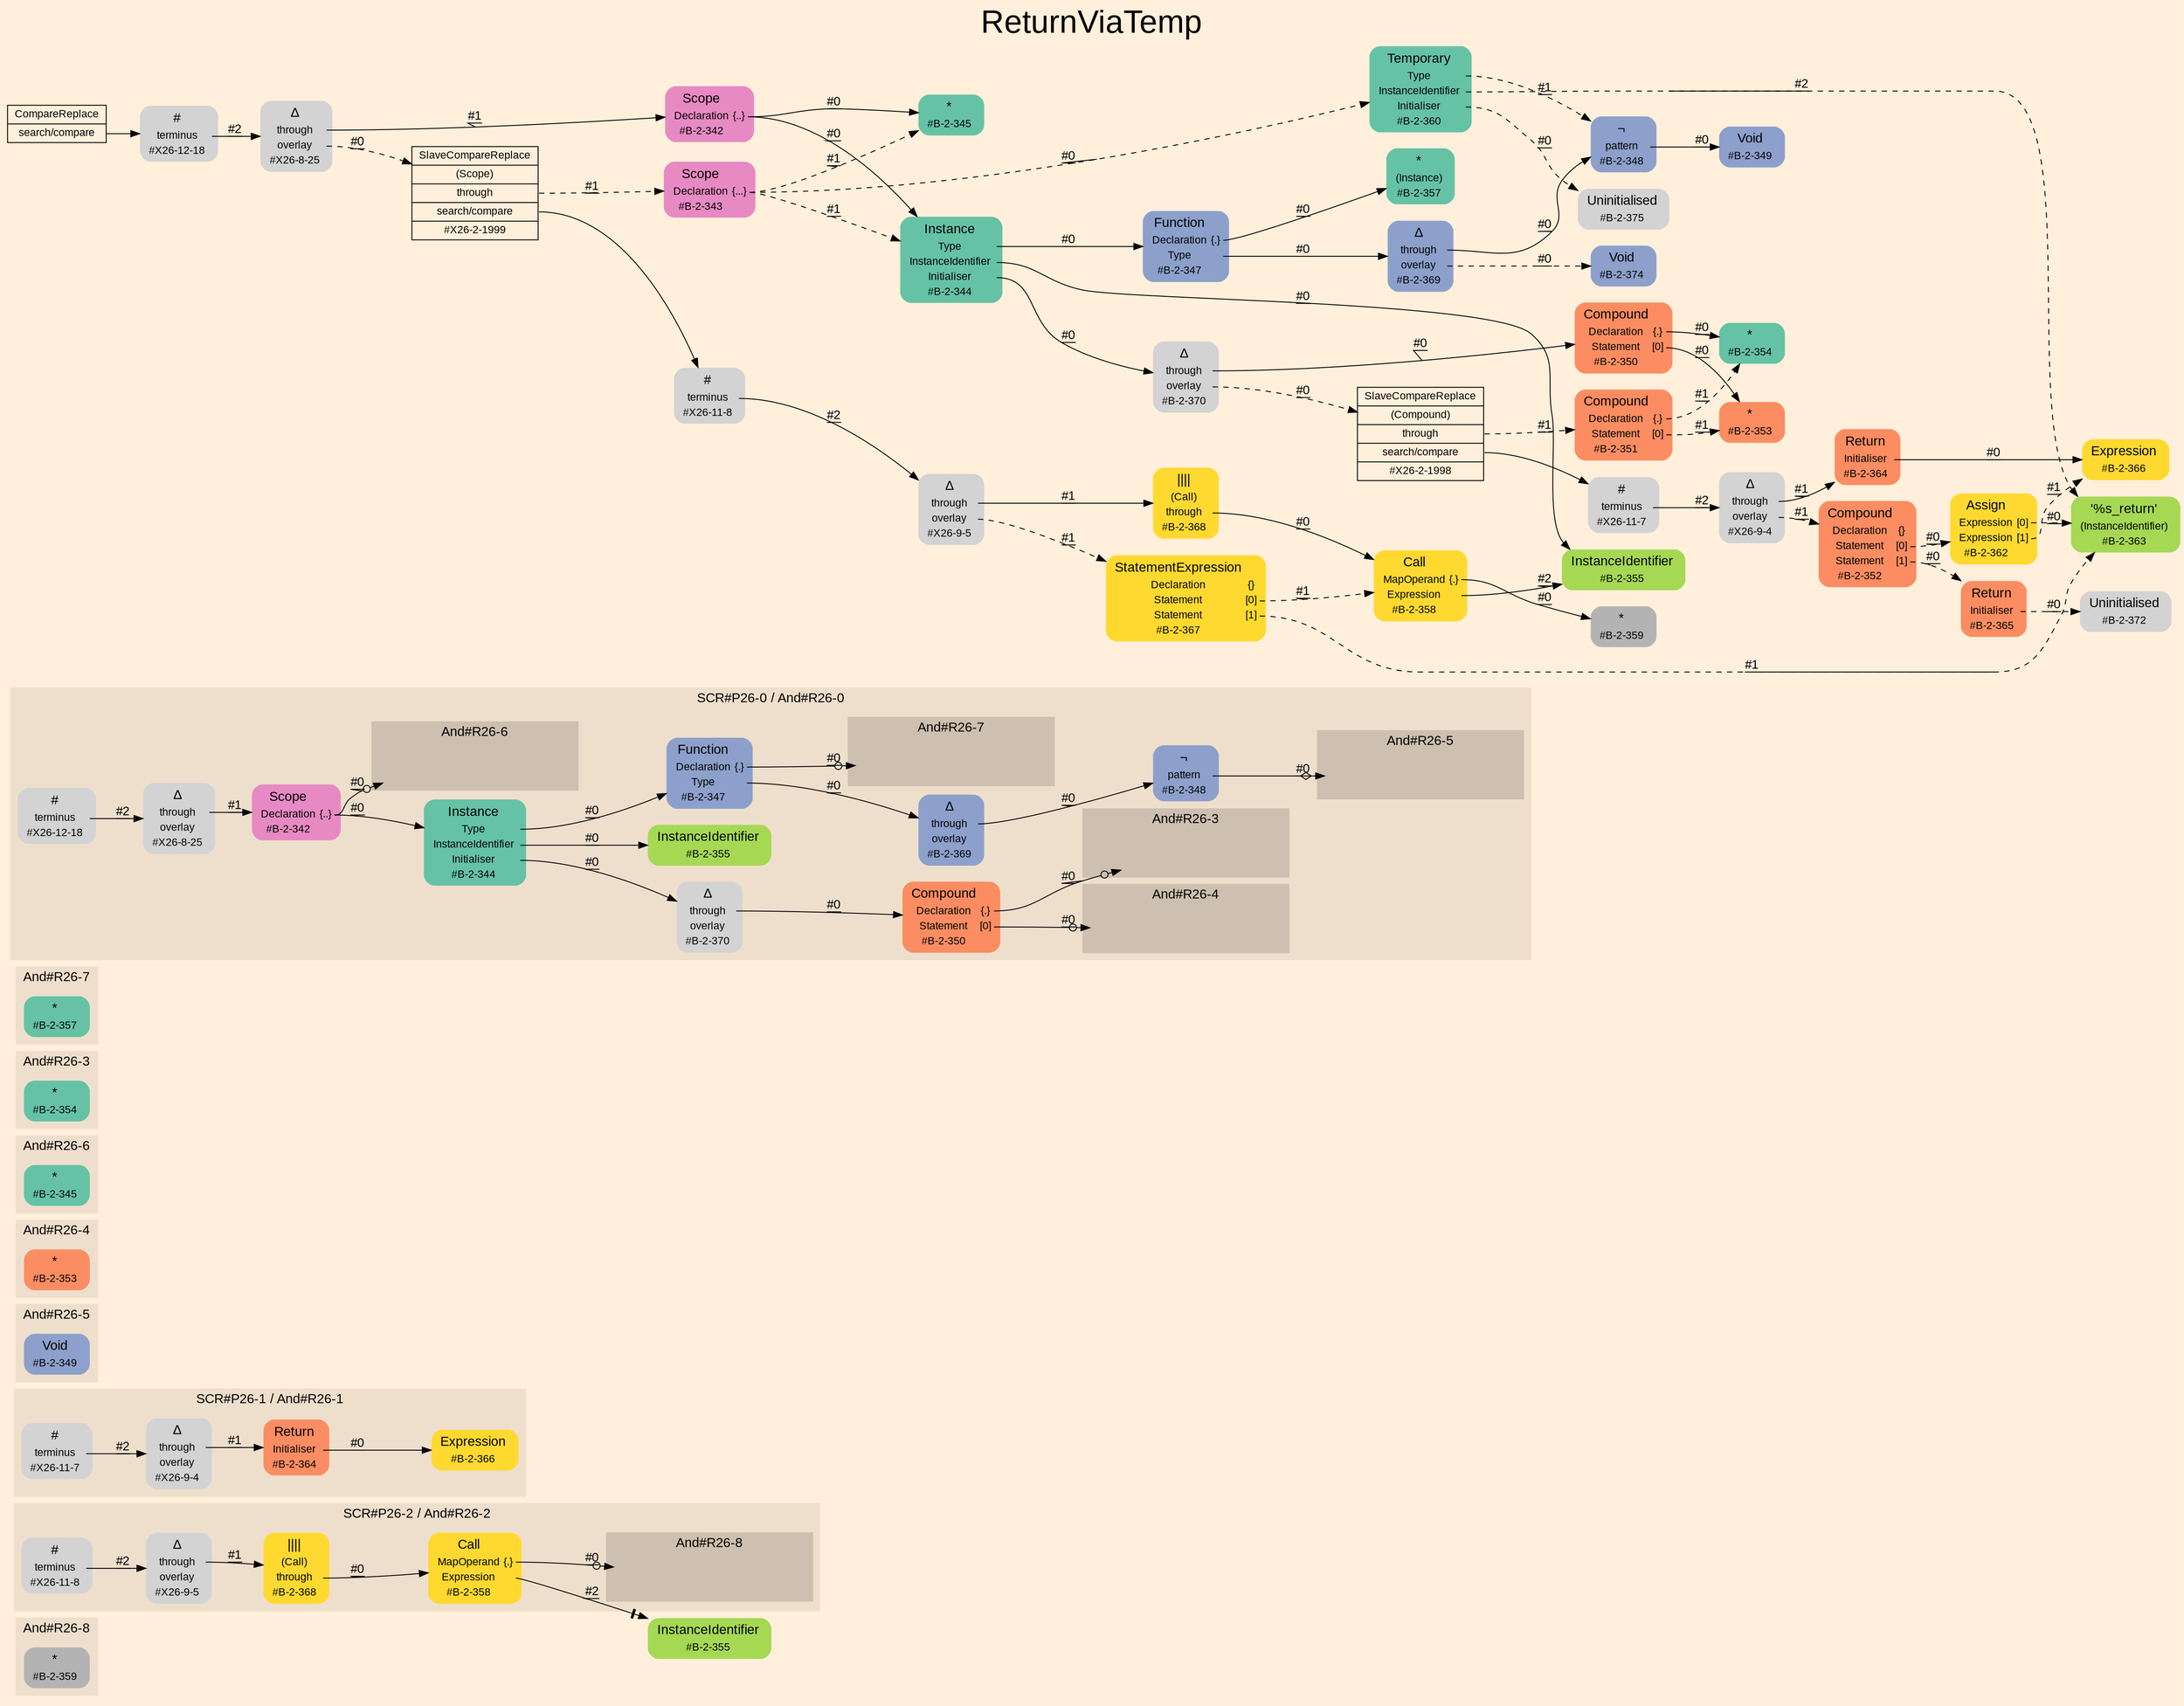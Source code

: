 digraph "ReturnViaTemp" {
label = "ReturnViaTemp"
labelloc = t
fontsize = "36"
graph [
    rankdir = "LR"
    ranksep = 0.3
    bgcolor = antiquewhite1
    color = black
    fontcolor = black
    fontname = "Arial"
];
node [
    fontname = "Arial"
];
edge [
    fontname = "Arial"
];

// -------------------- figure And#R26-8 --------------------
// -------- region And#R26-8 ----------
subgraph "clusterAnd#R26-8" {
    label = "And#R26-8"
    style = "filled"
    color = antiquewhite2
    fontsize = "15"
    "And#R26-8/#B-2-359" [
        // -------- block And#R26-8/#B-2-359 ----------
        shape = "plaintext"
        fillcolor = "/set28/8"
        label = <<TABLE BORDER="0" CELLBORDER="0" CELLSPACING="0">
         <TR><TD><FONT POINT-SIZE="15.0">*</FONT></TD><TD></TD></TR>
         <TR><TD>#B-2-359</TD><TD PORT="port0"></TD></TR>
        </TABLE>>
        style = "rounded,filled"
        fontsize = "12"
    ];
    
}


// -------------------- figure And#R26-2 --------------------
// -------- region And#R26-2 ----------
subgraph "clusterAnd#R26-2" {
    label = "SCR#P26-2 / And#R26-2"
    style = "filled"
    color = antiquewhite2
    fontsize = "15"
    "And#R26-2/#X26-11-8" [
        // -------- block And#R26-2/#X26-11-8 ----------
        shape = "plaintext"
        label = <<TABLE BORDER="0" CELLBORDER="0" CELLSPACING="0">
         <TR><TD><FONT POINT-SIZE="15.0">#</FONT></TD><TD></TD></TR>
         <TR><TD>terminus</TD><TD PORT="port0"></TD></TR>
         <TR><TD>#X26-11-8</TD><TD PORT="port1"></TD></TR>
        </TABLE>>
        style = "rounded,filled"
        fontsize = "12"
    ];
    
    "And#R26-2/#B-2-368" [
        // -------- block And#R26-2/#B-2-368 ----------
        shape = "plaintext"
        fillcolor = "/set28/6"
        label = <<TABLE BORDER="0" CELLBORDER="0" CELLSPACING="0">
         <TR><TD><FONT POINT-SIZE="15.0">||||</FONT></TD><TD></TD></TR>
         <TR><TD>(Call)</TD><TD PORT="port0"></TD></TR>
         <TR><TD>through</TD><TD PORT="port1"></TD></TR>
         <TR><TD>#B-2-368</TD><TD PORT="port2"></TD></TR>
        </TABLE>>
        style = "rounded,filled"
        fontsize = "12"
    ];
    
    "And#R26-2/#X26-9-5" [
        // -------- block And#R26-2/#X26-9-5 ----------
        shape = "plaintext"
        label = <<TABLE BORDER="0" CELLBORDER="0" CELLSPACING="0">
         <TR><TD><FONT POINT-SIZE="15.0">Δ</FONT></TD><TD></TD></TR>
         <TR><TD>through</TD><TD PORT="port0"></TD></TR>
         <TR><TD>overlay</TD><TD PORT="port1"></TD></TR>
         <TR><TD>#X26-9-5</TD><TD PORT="port2"></TD></TR>
        </TABLE>>
        style = "rounded,filled"
        fontsize = "12"
    ];
    
    "And#R26-2/#B-2-358" [
        // -------- block And#R26-2/#B-2-358 ----------
        shape = "plaintext"
        fillcolor = "/set28/6"
        label = <<TABLE BORDER="0" CELLBORDER="0" CELLSPACING="0">
         <TR><TD><FONT POINT-SIZE="15.0">Call</FONT></TD><TD></TD></TR>
         <TR><TD>MapOperand</TD><TD PORT="port0">{.}</TD></TR>
         <TR><TD>Expression</TD><TD PORT="port1"></TD></TR>
         <TR><TD>#B-2-358</TD><TD PORT="port2"></TD></TR>
        </TABLE>>
        style = "rounded,filled"
        fontsize = "12"
    ];
    
    // -------- region And#R26-2/And#R26-8 ----------
    subgraph "clusterAnd#R26-2/And#R26-8" {
        label = "And#R26-8"
        style = "filled"
        color = antiquewhite3
        fontsize = "15"
        "And#R26-2/And#R26-8/#B-2-359" [
            // -------- block And#R26-2/And#R26-8/#B-2-359 ----------
            shape = none
            fillcolor = "/set28/8"
            style = "invisible"
        ];
        
    }
    
}

"And#R26-2/#B-2-355" [
    // -------- block And#R26-2/#B-2-355 ----------
    shape = "plaintext"
    fillcolor = "/set28/5"
    label = <<TABLE BORDER="0" CELLBORDER="0" CELLSPACING="0">
     <TR><TD><FONT POINT-SIZE="15.0">InstanceIdentifier</FONT></TD><TD></TD></TR>
     <TR><TD>#B-2-355</TD><TD PORT="port0"></TD></TR>
    </TABLE>>
    style = "rounded,filled"
    fontsize = "12"
];

"And#R26-2/#X26-11-8":port0 -> "And#R26-2/#X26-9-5" [
    label = "#2"
    decorate = true
    color = black
    fontcolor = black
];

"And#R26-2/#B-2-368":port1 -> "And#R26-2/#B-2-358" [
    label = "#0"
    decorate = true
    color = black
    fontcolor = black
];

"And#R26-2/#X26-9-5":port0 -> "And#R26-2/#B-2-368" [
    label = "#1"
    decorate = true
    color = black
    fontcolor = black
];

"And#R26-2/#B-2-358":port0 -> "And#R26-2/And#R26-8/#B-2-359" [
    arrowhead="normalnoneodot"
    label = "#0"
    decorate = true
    color = black
    fontcolor = black
];

"And#R26-2/#B-2-358":port1 -> "And#R26-2/#B-2-355" [
    arrowhead="normalnonetee"
    label = "#2"
    decorate = true
    color = black
    fontcolor = black
];


// -------------------- figure And#R26-1 --------------------
// -------- region And#R26-1 ----------
subgraph "clusterAnd#R26-1" {
    label = "SCR#P26-1 / And#R26-1"
    style = "filled"
    color = antiquewhite2
    fontsize = "15"
    "And#R26-1/#B-2-366" [
        // -------- block And#R26-1/#B-2-366 ----------
        shape = "plaintext"
        fillcolor = "/set28/6"
        label = <<TABLE BORDER="0" CELLBORDER="0" CELLSPACING="0">
         <TR><TD><FONT POINT-SIZE="15.0">Expression</FONT></TD><TD></TD></TR>
         <TR><TD>#B-2-366</TD><TD PORT="port0"></TD></TR>
        </TABLE>>
        style = "rounded,filled"
        fontsize = "12"
    ];
    
    "And#R26-1/#X26-9-4" [
        // -------- block And#R26-1/#X26-9-4 ----------
        shape = "plaintext"
        label = <<TABLE BORDER="0" CELLBORDER="0" CELLSPACING="0">
         <TR><TD><FONT POINT-SIZE="15.0">Δ</FONT></TD><TD></TD></TR>
         <TR><TD>through</TD><TD PORT="port0"></TD></TR>
         <TR><TD>overlay</TD><TD PORT="port1"></TD></TR>
         <TR><TD>#X26-9-4</TD><TD PORT="port2"></TD></TR>
        </TABLE>>
        style = "rounded,filled"
        fontsize = "12"
    ];
    
    "And#R26-1/#B-2-364" [
        // -------- block And#R26-1/#B-2-364 ----------
        shape = "plaintext"
        fillcolor = "/set28/2"
        label = <<TABLE BORDER="0" CELLBORDER="0" CELLSPACING="0">
         <TR><TD><FONT POINT-SIZE="15.0">Return</FONT></TD><TD></TD></TR>
         <TR><TD>Initialiser</TD><TD PORT="port0"></TD></TR>
         <TR><TD>#B-2-364</TD><TD PORT="port1"></TD></TR>
        </TABLE>>
        style = "rounded,filled"
        fontsize = "12"
    ];
    
    "And#R26-1/#X26-11-7" [
        // -------- block And#R26-1/#X26-11-7 ----------
        shape = "plaintext"
        label = <<TABLE BORDER="0" CELLBORDER="0" CELLSPACING="0">
         <TR><TD><FONT POINT-SIZE="15.0">#</FONT></TD><TD></TD></TR>
         <TR><TD>terminus</TD><TD PORT="port0"></TD></TR>
         <TR><TD>#X26-11-7</TD><TD PORT="port1"></TD></TR>
        </TABLE>>
        style = "rounded,filled"
        fontsize = "12"
    ];
    
}

"And#R26-1/#X26-9-4":port0 -> "And#R26-1/#B-2-364" [
    label = "#1"
    decorate = true
    color = black
    fontcolor = black
];

"And#R26-1/#B-2-364":port0 -> "And#R26-1/#B-2-366" [
    label = "#0"
    decorate = true
    color = black
    fontcolor = black
];

"And#R26-1/#X26-11-7":port0 -> "And#R26-1/#X26-9-4" [
    label = "#2"
    decorate = true
    color = black
    fontcolor = black
];


// -------------------- figure And#R26-5 --------------------
// -------- region And#R26-5 ----------
subgraph "clusterAnd#R26-5" {
    label = "And#R26-5"
    style = "filled"
    color = antiquewhite2
    fontsize = "15"
    "And#R26-5/#B-2-349" [
        // -------- block And#R26-5/#B-2-349 ----------
        shape = "plaintext"
        fillcolor = "/set28/3"
        label = <<TABLE BORDER="0" CELLBORDER="0" CELLSPACING="0">
         <TR><TD><FONT POINT-SIZE="15.0">Void</FONT></TD><TD></TD></TR>
         <TR><TD>#B-2-349</TD><TD PORT="port0"></TD></TR>
        </TABLE>>
        style = "rounded,filled"
        fontsize = "12"
    ];
    
}


// -------------------- figure And#R26-4 --------------------
// -------- region And#R26-4 ----------
subgraph "clusterAnd#R26-4" {
    label = "And#R26-4"
    style = "filled"
    color = antiquewhite2
    fontsize = "15"
    "And#R26-4/#B-2-353" [
        // -------- block And#R26-4/#B-2-353 ----------
        shape = "plaintext"
        fillcolor = "/set28/2"
        label = <<TABLE BORDER="0" CELLBORDER="0" CELLSPACING="0">
         <TR><TD><FONT POINT-SIZE="15.0">*</FONT></TD><TD></TD></TR>
         <TR><TD>#B-2-353</TD><TD PORT="port0"></TD></TR>
        </TABLE>>
        style = "rounded,filled"
        fontsize = "12"
    ];
    
}


// -------------------- figure And#R26-6 --------------------
// -------- region And#R26-6 ----------
subgraph "clusterAnd#R26-6" {
    label = "And#R26-6"
    style = "filled"
    color = antiquewhite2
    fontsize = "15"
    "And#R26-6/#B-2-345" [
        // -------- block And#R26-6/#B-2-345 ----------
        shape = "plaintext"
        fillcolor = "/set28/1"
        label = <<TABLE BORDER="0" CELLBORDER="0" CELLSPACING="0">
         <TR><TD><FONT POINT-SIZE="15.0">*</FONT></TD><TD></TD></TR>
         <TR><TD>#B-2-345</TD><TD PORT="port0"></TD></TR>
        </TABLE>>
        style = "rounded,filled"
        fontsize = "12"
    ];
    
}


// -------------------- figure And#R26-3 --------------------
// -------- region And#R26-3 ----------
subgraph "clusterAnd#R26-3" {
    label = "And#R26-3"
    style = "filled"
    color = antiquewhite2
    fontsize = "15"
    "And#R26-3/#B-2-354" [
        // -------- block And#R26-3/#B-2-354 ----------
        shape = "plaintext"
        fillcolor = "/set28/1"
        label = <<TABLE BORDER="0" CELLBORDER="0" CELLSPACING="0">
         <TR><TD><FONT POINT-SIZE="15.0">*</FONT></TD><TD></TD></TR>
         <TR><TD>#B-2-354</TD><TD PORT="port0"></TD></TR>
        </TABLE>>
        style = "rounded,filled"
        fontsize = "12"
    ];
    
}


// -------------------- figure And#R26-7 --------------------
// -------- region And#R26-7 ----------
subgraph "clusterAnd#R26-7" {
    label = "And#R26-7"
    style = "filled"
    color = antiquewhite2
    fontsize = "15"
    "And#R26-7/#B-2-357" [
        // -------- block And#R26-7/#B-2-357 ----------
        shape = "plaintext"
        fillcolor = "/set28/1"
        label = <<TABLE BORDER="0" CELLBORDER="0" CELLSPACING="0">
         <TR><TD><FONT POINT-SIZE="15.0">*</FONT></TD><TD></TD></TR>
         <TR><TD>#B-2-357</TD><TD PORT="port0"></TD></TR>
        </TABLE>>
        style = "rounded,filled"
        fontsize = "12"
    ];
    
}


// -------------------- figure And#R26-0 --------------------
// -------- region And#R26-0 ----------
subgraph "clusterAnd#R26-0" {
    label = "SCR#P26-0 / And#R26-0"
    style = "filled"
    color = antiquewhite2
    fontsize = "15"
    "And#R26-0/#X26-8-25" [
        // -------- block And#R26-0/#X26-8-25 ----------
        shape = "plaintext"
        label = <<TABLE BORDER="0" CELLBORDER="0" CELLSPACING="0">
         <TR><TD><FONT POINT-SIZE="15.0">Δ</FONT></TD><TD></TD></TR>
         <TR><TD>through</TD><TD PORT="port0"></TD></TR>
         <TR><TD>overlay</TD><TD PORT="port1"></TD></TR>
         <TR><TD>#X26-8-25</TD><TD PORT="port2"></TD></TR>
        </TABLE>>
        style = "rounded,filled"
        fontsize = "12"
    ];
    
    "And#R26-0/#B-2-348" [
        // -------- block And#R26-0/#B-2-348 ----------
        shape = "plaintext"
        fillcolor = "/set28/3"
        label = <<TABLE BORDER="0" CELLBORDER="0" CELLSPACING="0">
         <TR><TD><FONT POINT-SIZE="15.0">¬</FONT></TD><TD></TD></TR>
         <TR><TD>pattern</TD><TD PORT="port0"></TD></TR>
         <TR><TD>#B-2-348</TD><TD PORT="port1"></TD></TR>
        </TABLE>>
        style = "rounded,filled"
        fontsize = "12"
    ];
    
    "And#R26-0/#X26-12-18" [
        // -------- block And#R26-0/#X26-12-18 ----------
        shape = "plaintext"
        label = <<TABLE BORDER="0" CELLBORDER="0" CELLSPACING="0">
         <TR><TD><FONT POINT-SIZE="15.0">#</FONT></TD><TD></TD></TR>
         <TR><TD>terminus</TD><TD PORT="port0"></TD></TR>
         <TR><TD>#X26-12-18</TD><TD PORT="port1"></TD></TR>
        </TABLE>>
        style = "rounded,filled"
        fontsize = "12"
    ];
    
    "And#R26-0/#B-2-350" [
        // -------- block And#R26-0/#B-2-350 ----------
        shape = "plaintext"
        fillcolor = "/set28/2"
        label = <<TABLE BORDER="0" CELLBORDER="0" CELLSPACING="0">
         <TR><TD><FONT POINT-SIZE="15.0">Compound</FONT></TD><TD></TD></TR>
         <TR><TD>Declaration</TD><TD PORT="port0">{.}</TD></TR>
         <TR><TD>Statement</TD><TD PORT="port1">[0]</TD></TR>
         <TR><TD>#B-2-350</TD><TD PORT="port2"></TD></TR>
        </TABLE>>
        style = "rounded,filled"
        fontsize = "12"
    ];
    
    "And#R26-0/#B-2-355" [
        // -------- block And#R26-0/#B-2-355 ----------
        shape = "plaintext"
        fillcolor = "/set28/5"
        label = <<TABLE BORDER="0" CELLBORDER="0" CELLSPACING="0">
         <TR><TD><FONT POINT-SIZE="15.0">InstanceIdentifier</FONT></TD><TD></TD></TR>
         <TR><TD>#B-2-355</TD><TD PORT="port0"></TD></TR>
        </TABLE>>
        style = "rounded,filled"
        fontsize = "12"
    ];
    
    "And#R26-0/#B-2-370" [
        // -------- block And#R26-0/#B-2-370 ----------
        shape = "plaintext"
        label = <<TABLE BORDER="0" CELLBORDER="0" CELLSPACING="0">
         <TR><TD><FONT POINT-SIZE="15.0">Δ</FONT></TD><TD></TD></TR>
         <TR><TD>through</TD><TD PORT="port0"></TD></TR>
         <TR><TD>overlay</TD><TD PORT="port1"></TD></TR>
         <TR><TD>#B-2-370</TD><TD PORT="port2"></TD></TR>
        </TABLE>>
        style = "rounded,filled"
        fontsize = "12"
    ];
    
    "And#R26-0/#B-2-342" [
        // -------- block And#R26-0/#B-2-342 ----------
        shape = "plaintext"
        fillcolor = "/set28/4"
        label = <<TABLE BORDER="0" CELLBORDER="0" CELLSPACING="0">
         <TR><TD><FONT POINT-SIZE="15.0">Scope</FONT></TD><TD></TD></TR>
         <TR><TD>Declaration</TD><TD PORT="port0">{..}</TD></TR>
         <TR><TD>#B-2-342</TD><TD PORT="port1"></TD></TR>
        </TABLE>>
        style = "rounded,filled"
        fontsize = "12"
    ];
    
    "And#R26-0/#B-2-344" [
        // -------- block And#R26-0/#B-2-344 ----------
        shape = "plaintext"
        fillcolor = "/set28/1"
        label = <<TABLE BORDER="0" CELLBORDER="0" CELLSPACING="0">
         <TR><TD><FONT POINT-SIZE="15.0">Instance</FONT></TD><TD></TD></TR>
         <TR><TD>Type</TD><TD PORT="port0"></TD></TR>
         <TR><TD>InstanceIdentifier</TD><TD PORT="port1"></TD></TR>
         <TR><TD>Initialiser</TD><TD PORT="port2"></TD></TR>
         <TR><TD>#B-2-344</TD><TD PORT="port3"></TD></TR>
        </TABLE>>
        style = "rounded,filled"
        fontsize = "12"
    ];
    
    "And#R26-0/#B-2-347" [
        // -------- block And#R26-0/#B-2-347 ----------
        shape = "plaintext"
        fillcolor = "/set28/3"
        label = <<TABLE BORDER="0" CELLBORDER="0" CELLSPACING="0">
         <TR><TD><FONT POINT-SIZE="15.0">Function</FONT></TD><TD></TD></TR>
         <TR><TD>Declaration</TD><TD PORT="port0">{.}</TD></TR>
         <TR><TD>Type</TD><TD PORT="port1"></TD></TR>
         <TR><TD>#B-2-347</TD><TD PORT="port2"></TD></TR>
        </TABLE>>
        style = "rounded,filled"
        fontsize = "12"
    ];
    
    "And#R26-0/#B-2-369" [
        // -------- block And#R26-0/#B-2-369 ----------
        shape = "plaintext"
        fillcolor = "/set28/3"
        label = <<TABLE BORDER="0" CELLBORDER="0" CELLSPACING="0">
         <TR><TD><FONT POINT-SIZE="15.0">Δ</FONT></TD><TD></TD></TR>
         <TR><TD>through</TD><TD PORT="port0"></TD></TR>
         <TR><TD>overlay</TD><TD PORT="port1"></TD></TR>
         <TR><TD>#B-2-369</TD><TD PORT="port2"></TD></TR>
        </TABLE>>
        style = "rounded,filled"
        fontsize = "12"
    ];
    
    // -------- region And#R26-0/And#R26-3 ----------
    subgraph "clusterAnd#R26-0/And#R26-3" {
        label = "And#R26-3"
        style = "filled"
        color = antiquewhite3
        fontsize = "15"
        "And#R26-0/And#R26-3/#B-2-354" [
            // -------- block And#R26-0/And#R26-3/#B-2-354 ----------
            shape = none
            fillcolor = "/set28/1"
            style = "invisible"
        ];
        
    }
    
    // -------- region And#R26-0/And#R26-4 ----------
    subgraph "clusterAnd#R26-0/And#R26-4" {
        label = "And#R26-4"
        style = "filled"
        color = antiquewhite3
        fontsize = "15"
        "And#R26-0/And#R26-4/#B-2-353" [
            // -------- block And#R26-0/And#R26-4/#B-2-353 ----------
            shape = none
            fillcolor = "/set28/2"
            style = "invisible"
        ];
        
    }
    
    // -------- region And#R26-0/And#R26-5 ----------
    subgraph "clusterAnd#R26-0/And#R26-5" {
        label = "And#R26-5"
        style = "filled"
        color = antiquewhite3
        fontsize = "15"
        "And#R26-0/And#R26-5/#B-2-349" [
            // -------- block And#R26-0/And#R26-5/#B-2-349 ----------
            shape = none
            fillcolor = "/set28/3"
            style = "invisible"
        ];
        
    }
    
    // -------- region And#R26-0/And#R26-6 ----------
    subgraph "clusterAnd#R26-0/And#R26-6" {
        label = "And#R26-6"
        style = "filled"
        color = antiquewhite3
        fontsize = "15"
        "And#R26-0/And#R26-6/#B-2-345" [
            // -------- block And#R26-0/And#R26-6/#B-2-345 ----------
            shape = none
            fillcolor = "/set28/1"
            style = "invisible"
        ];
        
    }
    
    // -------- region And#R26-0/And#R26-7 ----------
    subgraph "clusterAnd#R26-0/And#R26-7" {
        label = "And#R26-7"
        style = "filled"
        color = antiquewhite3
        fontsize = "15"
        "And#R26-0/And#R26-7/#B-2-357" [
            // -------- block And#R26-0/And#R26-7/#B-2-357 ----------
            shape = none
            fillcolor = "/set28/1"
            style = "invisible"
        ];
        
    }
    
}

"And#R26-0/#X26-8-25":port0 -> "And#R26-0/#B-2-342" [
    label = "#1"
    decorate = true
    color = black
    fontcolor = black
];

"And#R26-0/#B-2-348":port0 -> "And#R26-0/And#R26-5/#B-2-349" [
    arrowhead="normalnoneodiamond"
    label = "#0"
    decorate = true
    color = black
    fontcolor = black
];

"And#R26-0/#X26-12-18":port0 -> "And#R26-0/#X26-8-25" [
    label = "#2"
    decorate = true
    color = black
    fontcolor = black
];

"And#R26-0/#B-2-350":port0 -> "And#R26-0/And#R26-3/#B-2-354" [
    arrowhead="normalnoneodot"
    label = "#0"
    decorate = true
    color = black
    fontcolor = black
];

"And#R26-0/#B-2-350":port1 -> "And#R26-0/And#R26-4/#B-2-353" [
    arrowhead="normalnoneodot"
    label = "#0"
    decorate = true
    color = black
    fontcolor = black
];

"And#R26-0/#B-2-370":port0 -> "And#R26-0/#B-2-350" [
    label = "#0"
    decorate = true
    color = black
    fontcolor = black
];

"And#R26-0/#B-2-342":port0 -> "And#R26-0/And#R26-6/#B-2-345" [
    arrowhead="normalnoneodot"
    label = "#0"
    decorate = true
    color = black
    fontcolor = black
];

"And#R26-0/#B-2-342":port0 -> "And#R26-0/#B-2-344" [
    label = "#0"
    decorate = true
    color = black
    fontcolor = black
];

"And#R26-0/#B-2-344":port0 -> "And#R26-0/#B-2-347" [
    label = "#0"
    decorate = true
    color = black
    fontcolor = black
];

"And#R26-0/#B-2-344":port1 -> "And#R26-0/#B-2-355" [
    label = "#0"
    decorate = true
    color = black
    fontcolor = black
];

"And#R26-0/#B-2-344":port2 -> "And#R26-0/#B-2-370" [
    label = "#0"
    decorate = true
    color = black
    fontcolor = black
];

"And#R26-0/#B-2-347":port0 -> "And#R26-0/And#R26-7/#B-2-357" [
    arrowhead="normalnoneodot"
    label = "#0"
    decorate = true
    color = black
    fontcolor = black
];

"And#R26-0/#B-2-347":port1 -> "And#R26-0/#B-2-369" [
    label = "#0"
    decorate = true
    color = black
    fontcolor = black
];

"And#R26-0/#B-2-369":port0 -> "And#R26-0/#B-2-348" [
    label = "#0"
    decorate = true
    color = black
    fontcolor = black
];


// -------------------- transformation figure --------------------
"CR#X26-10-26" [
    // -------- block CR#X26-10-26 ----------
    shape = "record"
    fillcolor = antiquewhite1
    label = "<fixed> CompareReplace | <port0> search/compare"
    style = "filled"
    fontsize = "12"
    color = black
    fontcolor = black
];

"#X26-12-18" [
    // -------- block #X26-12-18 ----------
    shape = "plaintext"
    label = <<TABLE BORDER="0" CELLBORDER="0" CELLSPACING="0">
     <TR><TD><FONT POINT-SIZE="15.0">#</FONT></TD><TD></TD></TR>
     <TR><TD>terminus</TD><TD PORT="port0"></TD></TR>
     <TR><TD>#X26-12-18</TD><TD PORT="port1"></TD></TR>
    </TABLE>>
    style = "rounded,filled"
    fontsize = "12"
];

"#X26-8-25" [
    // -------- block #X26-8-25 ----------
    shape = "plaintext"
    label = <<TABLE BORDER="0" CELLBORDER="0" CELLSPACING="0">
     <TR><TD><FONT POINT-SIZE="15.0">Δ</FONT></TD><TD></TD></TR>
     <TR><TD>through</TD><TD PORT="port0"></TD></TR>
     <TR><TD>overlay</TD><TD PORT="port1"></TD></TR>
     <TR><TD>#X26-8-25</TD><TD PORT="port2"></TD></TR>
    </TABLE>>
    style = "rounded,filled"
    fontsize = "12"
];

"#B-2-342" [
    // -------- block #B-2-342 ----------
    shape = "plaintext"
    fillcolor = "/set28/4"
    label = <<TABLE BORDER="0" CELLBORDER="0" CELLSPACING="0">
     <TR><TD><FONT POINT-SIZE="15.0">Scope</FONT></TD><TD></TD></TR>
     <TR><TD>Declaration</TD><TD PORT="port0">{..}</TD></TR>
     <TR><TD>#B-2-342</TD><TD PORT="port1"></TD></TR>
    </TABLE>>
    style = "rounded,filled"
    fontsize = "12"
];

"#B-2-345" [
    // -------- block #B-2-345 ----------
    shape = "plaintext"
    fillcolor = "/set28/1"
    label = <<TABLE BORDER="0" CELLBORDER="0" CELLSPACING="0">
     <TR><TD><FONT POINT-SIZE="15.0">*</FONT></TD><TD></TD></TR>
     <TR><TD>#B-2-345</TD><TD PORT="port0"></TD></TR>
    </TABLE>>
    style = "rounded,filled"
    fontsize = "12"
];

"#B-2-344" [
    // -------- block #B-2-344 ----------
    shape = "plaintext"
    fillcolor = "/set28/1"
    label = <<TABLE BORDER="0" CELLBORDER="0" CELLSPACING="0">
     <TR><TD><FONT POINT-SIZE="15.0">Instance</FONT></TD><TD></TD></TR>
     <TR><TD>Type</TD><TD PORT="port0"></TD></TR>
     <TR><TD>InstanceIdentifier</TD><TD PORT="port1"></TD></TR>
     <TR><TD>Initialiser</TD><TD PORT="port2"></TD></TR>
     <TR><TD>#B-2-344</TD><TD PORT="port3"></TD></TR>
    </TABLE>>
    style = "rounded,filled"
    fontsize = "12"
];

"#B-2-347" [
    // -------- block #B-2-347 ----------
    shape = "plaintext"
    fillcolor = "/set28/3"
    label = <<TABLE BORDER="0" CELLBORDER="0" CELLSPACING="0">
     <TR><TD><FONT POINT-SIZE="15.0">Function</FONT></TD><TD></TD></TR>
     <TR><TD>Declaration</TD><TD PORT="port0">{.}</TD></TR>
     <TR><TD>Type</TD><TD PORT="port1"></TD></TR>
     <TR><TD>#B-2-347</TD><TD PORT="port2"></TD></TR>
    </TABLE>>
    style = "rounded,filled"
    fontsize = "12"
];

"#B-2-357" [
    // -------- block #B-2-357 ----------
    shape = "plaintext"
    fillcolor = "/set28/1"
    label = <<TABLE BORDER="0" CELLBORDER="0" CELLSPACING="0">
     <TR><TD><FONT POINT-SIZE="15.0">*</FONT></TD><TD></TD></TR>
     <TR><TD>(Instance)</TD><TD PORT="port0"></TD></TR>
     <TR><TD>#B-2-357</TD><TD PORT="port1"></TD></TR>
    </TABLE>>
    style = "rounded,filled"
    fontsize = "12"
];

"#B-2-369" [
    // -------- block #B-2-369 ----------
    shape = "plaintext"
    fillcolor = "/set28/3"
    label = <<TABLE BORDER="0" CELLBORDER="0" CELLSPACING="0">
     <TR><TD><FONT POINT-SIZE="15.0">Δ</FONT></TD><TD></TD></TR>
     <TR><TD>through</TD><TD PORT="port0"></TD></TR>
     <TR><TD>overlay</TD><TD PORT="port1"></TD></TR>
     <TR><TD>#B-2-369</TD><TD PORT="port2"></TD></TR>
    </TABLE>>
    style = "rounded,filled"
    fontsize = "12"
];

"#B-2-348" [
    // -------- block #B-2-348 ----------
    shape = "plaintext"
    fillcolor = "/set28/3"
    label = <<TABLE BORDER="0" CELLBORDER="0" CELLSPACING="0">
     <TR><TD><FONT POINT-SIZE="15.0">¬</FONT></TD><TD></TD></TR>
     <TR><TD>pattern</TD><TD PORT="port0"></TD></TR>
     <TR><TD>#B-2-348</TD><TD PORT="port1"></TD></TR>
    </TABLE>>
    style = "rounded,filled"
    fontsize = "12"
];

"#B-2-349" [
    // -------- block #B-2-349 ----------
    shape = "plaintext"
    fillcolor = "/set28/3"
    label = <<TABLE BORDER="0" CELLBORDER="0" CELLSPACING="0">
     <TR><TD><FONT POINT-SIZE="15.0">Void</FONT></TD><TD></TD></TR>
     <TR><TD>#B-2-349</TD><TD PORT="port0"></TD></TR>
    </TABLE>>
    style = "rounded,filled"
    fontsize = "12"
];

"#B-2-374" [
    // -------- block #B-2-374 ----------
    shape = "plaintext"
    fillcolor = "/set28/3"
    label = <<TABLE BORDER="0" CELLBORDER="0" CELLSPACING="0">
     <TR><TD><FONT POINT-SIZE="15.0">Void</FONT></TD><TD></TD></TR>
     <TR><TD>#B-2-374</TD><TD PORT="port0"></TD></TR>
    </TABLE>>
    style = "rounded,filled"
    fontsize = "12"
];

"#B-2-355" [
    // -------- block #B-2-355 ----------
    shape = "plaintext"
    fillcolor = "/set28/5"
    label = <<TABLE BORDER="0" CELLBORDER="0" CELLSPACING="0">
     <TR><TD><FONT POINT-SIZE="15.0">InstanceIdentifier</FONT></TD><TD></TD></TR>
     <TR><TD>#B-2-355</TD><TD PORT="port0"></TD></TR>
    </TABLE>>
    style = "rounded,filled"
    fontsize = "12"
];

"#B-2-370" [
    // -------- block #B-2-370 ----------
    shape = "plaintext"
    label = <<TABLE BORDER="0" CELLBORDER="0" CELLSPACING="0">
     <TR><TD><FONT POINT-SIZE="15.0">Δ</FONT></TD><TD></TD></TR>
     <TR><TD>through</TD><TD PORT="port0"></TD></TR>
     <TR><TD>overlay</TD><TD PORT="port1"></TD></TR>
     <TR><TD>#B-2-370</TD><TD PORT="port2"></TD></TR>
    </TABLE>>
    style = "rounded,filled"
    fontsize = "12"
];

"#B-2-350" [
    // -------- block #B-2-350 ----------
    shape = "plaintext"
    fillcolor = "/set28/2"
    label = <<TABLE BORDER="0" CELLBORDER="0" CELLSPACING="0">
     <TR><TD><FONT POINT-SIZE="15.0">Compound</FONT></TD><TD></TD></TR>
     <TR><TD>Declaration</TD><TD PORT="port0">{.}</TD></TR>
     <TR><TD>Statement</TD><TD PORT="port1">[0]</TD></TR>
     <TR><TD>#B-2-350</TD><TD PORT="port2"></TD></TR>
    </TABLE>>
    style = "rounded,filled"
    fontsize = "12"
];

"#B-2-354" [
    // -------- block #B-2-354 ----------
    shape = "plaintext"
    fillcolor = "/set28/1"
    label = <<TABLE BORDER="0" CELLBORDER="0" CELLSPACING="0">
     <TR><TD><FONT POINT-SIZE="15.0">*</FONT></TD><TD></TD></TR>
     <TR><TD>#B-2-354</TD><TD PORT="port0"></TD></TR>
    </TABLE>>
    style = "rounded,filled"
    fontsize = "12"
];

"#B-2-353" [
    // -------- block #B-2-353 ----------
    shape = "plaintext"
    fillcolor = "/set28/2"
    label = <<TABLE BORDER="0" CELLBORDER="0" CELLSPACING="0">
     <TR><TD><FONT POINT-SIZE="15.0">*</FONT></TD><TD></TD></TR>
     <TR><TD>#B-2-353</TD><TD PORT="port0"></TD></TR>
    </TABLE>>
    style = "rounded,filled"
    fontsize = "12"
];

"#X26-2-1998" [
    // -------- block #X26-2-1998 ----------
    shape = "record"
    fillcolor = antiquewhite1
    label = "<fixed> SlaveCompareReplace | <port0> (Compound) | <port1> through | <port2> search/compare | <port3> #X26-2-1998"
    style = "filled"
    fontsize = "12"
    color = black
    fontcolor = black
];

"#B-2-351" [
    // -------- block #B-2-351 ----------
    shape = "plaintext"
    fillcolor = "/set28/2"
    label = <<TABLE BORDER="0" CELLBORDER="0" CELLSPACING="0">
     <TR><TD><FONT POINT-SIZE="15.0">Compound</FONT></TD><TD></TD></TR>
     <TR><TD>Declaration</TD><TD PORT="port0">{.}</TD></TR>
     <TR><TD>Statement</TD><TD PORT="port1">[0]</TD></TR>
     <TR><TD>#B-2-351</TD><TD PORT="port2"></TD></TR>
    </TABLE>>
    style = "rounded,filled"
    fontsize = "12"
];

"#X26-11-7" [
    // -------- block #X26-11-7 ----------
    shape = "plaintext"
    label = <<TABLE BORDER="0" CELLBORDER="0" CELLSPACING="0">
     <TR><TD><FONT POINT-SIZE="15.0">#</FONT></TD><TD></TD></TR>
     <TR><TD>terminus</TD><TD PORT="port0"></TD></TR>
     <TR><TD>#X26-11-7</TD><TD PORT="port1"></TD></TR>
    </TABLE>>
    style = "rounded,filled"
    fontsize = "12"
];

"#X26-9-4" [
    // -------- block #X26-9-4 ----------
    shape = "plaintext"
    label = <<TABLE BORDER="0" CELLBORDER="0" CELLSPACING="0">
     <TR><TD><FONT POINT-SIZE="15.0">Δ</FONT></TD><TD></TD></TR>
     <TR><TD>through</TD><TD PORT="port0"></TD></TR>
     <TR><TD>overlay</TD><TD PORT="port1"></TD></TR>
     <TR><TD>#X26-9-4</TD><TD PORT="port2"></TD></TR>
    </TABLE>>
    style = "rounded,filled"
    fontsize = "12"
];

"#B-2-364" [
    // -------- block #B-2-364 ----------
    shape = "plaintext"
    fillcolor = "/set28/2"
    label = <<TABLE BORDER="0" CELLBORDER="0" CELLSPACING="0">
     <TR><TD><FONT POINT-SIZE="15.0">Return</FONT></TD><TD></TD></TR>
     <TR><TD>Initialiser</TD><TD PORT="port0"></TD></TR>
     <TR><TD>#B-2-364</TD><TD PORT="port1"></TD></TR>
    </TABLE>>
    style = "rounded,filled"
    fontsize = "12"
];

"#B-2-366" [
    // -------- block #B-2-366 ----------
    shape = "plaintext"
    fillcolor = "/set28/6"
    label = <<TABLE BORDER="0" CELLBORDER="0" CELLSPACING="0">
     <TR><TD><FONT POINT-SIZE="15.0">Expression</FONT></TD><TD></TD></TR>
     <TR><TD>#B-2-366</TD><TD PORT="port0"></TD></TR>
    </TABLE>>
    style = "rounded,filled"
    fontsize = "12"
];

"#B-2-352" [
    // -------- block #B-2-352 ----------
    shape = "plaintext"
    fillcolor = "/set28/2"
    label = <<TABLE BORDER="0" CELLBORDER="0" CELLSPACING="0">
     <TR><TD><FONT POINT-SIZE="15.0">Compound</FONT></TD><TD></TD></TR>
     <TR><TD>Declaration</TD><TD PORT="port0">{}</TD></TR>
     <TR><TD>Statement</TD><TD PORT="port1">[0]</TD></TR>
     <TR><TD>Statement</TD><TD PORT="port2">[1]</TD></TR>
     <TR><TD>#B-2-352</TD><TD PORT="port3"></TD></TR>
    </TABLE>>
    style = "rounded,filled"
    fontsize = "12"
];

"#B-2-362" [
    // -------- block #B-2-362 ----------
    shape = "plaintext"
    fillcolor = "/set28/6"
    label = <<TABLE BORDER="0" CELLBORDER="0" CELLSPACING="0">
     <TR><TD><FONT POINT-SIZE="15.0">Assign</FONT></TD><TD></TD></TR>
     <TR><TD>Expression</TD><TD PORT="port0">[0]</TD></TR>
     <TR><TD>Expression</TD><TD PORT="port1">[1]</TD></TR>
     <TR><TD>#B-2-362</TD><TD PORT="port2"></TD></TR>
    </TABLE>>
    style = "rounded,filled"
    fontsize = "12"
];

"#B-2-363" [
    // -------- block #B-2-363 ----------
    shape = "plaintext"
    fillcolor = "/set28/5"
    label = <<TABLE BORDER="0" CELLBORDER="0" CELLSPACING="0">
     <TR><TD><FONT POINT-SIZE="15.0">'%s_return'</FONT></TD><TD></TD></TR>
     <TR><TD>(InstanceIdentifier)</TD><TD PORT="port0"></TD></TR>
     <TR><TD>#B-2-363</TD><TD PORT="port1"></TD></TR>
    </TABLE>>
    style = "rounded,filled"
    fontsize = "12"
];

"#B-2-365" [
    // -------- block #B-2-365 ----------
    shape = "plaintext"
    fillcolor = "/set28/2"
    label = <<TABLE BORDER="0" CELLBORDER="0" CELLSPACING="0">
     <TR><TD><FONT POINT-SIZE="15.0">Return</FONT></TD><TD></TD></TR>
     <TR><TD>Initialiser</TD><TD PORT="port0"></TD></TR>
     <TR><TD>#B-2-365</TD><TD PORT="port1"></TD></TR>
    </TABLE>>
    style = "rounded,filled"
    fontsize = "12"
];

"#B-2-372" [
    // -------- block #B-2-372 ----------
    shape = "plaintext"
    label = <<TABLE BORDER="0" CELLBORDER="0" CELLSPACING="0">
     <TR><TD><FONT POINT-SIZE="15.0">Uninitialised</FONT></TD><TD></TD></TR>
     <TR><TD>#B-2-372</TD><TD PORT="port0"></TD></TR>
    </TABLE>>
    style = "rounded,filled"
    fontsize = "12"
];

"#X26-2-1999" [
    // -------- block #X26-2-1999 ----------
    shape = "record"
    fillcolor = antiquewhite1
    label = "<fixed> SlaveCompareReplace | <port0> (Scope) | <port1> through | <port2> search/compare | <port3> #X26-2-1999"
    style = "filled"
    fontsize = "12"
    color = black
    fontcolor = black
];

"#B-2-343" [
    // -------- block #B-2-343 ----------
    shape = "plaintext"
    fillcolor = "/set28/4"
    label = <<TABLE BORDER="0" CELLBORDER="0" CELLSPACING="0">
     <TR><TD><FONT POINT-SIZE="15.0">Scope</FONT></TD><TD></TD></TR>
     <TR><TD>Declaration</TD><TD PORT="port0">{...}</TD></TR>
     <TR><TD>#B-2-343</TD><TD PORT="port1"></TD></TR>
    </TABLE>>
    style = "rounded,filled"
    fontsize = "12"
];

"#B-2-360" [
    // -------- block #B-2-360 ----------
    shape = "plaintext"
    fillcolor = "/set28/1"
    label = <<TABLE BORDER="0" CELLBORDER="0" CELLSPACING="0">
     <TR><TD><FONT POINT-SIZE="15.0">Temporary</FONT></TD><TD></TD></TR>
     <TR><TD>Type</TD><TD PORT="port0"></TD></TR>
     <TR><TD>InstanceIdentifier</TD><TD PORT="port1"></TD></TR>
     <TR><TD>Initialiser</TD><TD PORT="port2"></TD></TR>
     <TR><TD>#B-2-360</TD><TD PORT="port3"></TD></TR>
    </TABLE>>
    style = "rounded,filled"
    fontsize = "12"
];

"#B-2-375" [
    // -------- block #B-2-375 ----------
    shape = "plaintext"
    label = <<TABLE BORDER="0" CELLBORDER="0" CELLSPACING="0">
     <TR><TD><FONT POINT-SIZE="15.0">Uninitialised</FONT></TD><TD></TD></TR>
     <TR><TD>#B-2-375</TD><TD PORT="port0"></TD></TR>
    </TABLE>>
    style = "rounded,filled"
    fontsize = "12"
];

"#X26-11-8" [
    // -------- block #X26-11-8 ----------
    shape = "plaintext"
    label = <<TABLE BORDER="0" CELLBORDER="0" CELLSPACING="0">
     <TR><TD><FONT POINT-SIZE="15.0">#</FONT></TD><TD></TD></TR>
     <TR><TD>terminus</TD><TD PORT="port0"></TD></TR>
     <TR><TD>#X26-11-8</TD><TD PORT="port1"></TD></TR>
    </TABLE>>
    style = "rounded,filled"
    fontsize = "12"
];

"#X26-9-5" [
    // -------- block #X26-9-5 ----------
    shape = "plaintext"
    label = <<TABLE BORDER="0" CELLBORDER="0" CELLSPACING="0">
     <TR><TD><FONT POINT-SIZE="15.0">Δ</FONT></TD><TD></TD></TR>
     <TR><TD>through</TD><TD PORT="port0"></TD></TR>
     <TR><TD>overlay</TD><TD PORT="port1"></TD></TR>
     <TR><TD>#X26-9-5</TD><TD PORT="port2"></TD></TR>
    </TABLE>>
    style = "rounded,filled"
    fontsize = "12"
];

"#B-2-368" [
    // -------- block #B-2-368 ----------
    shape = "plaintext"
    fillcolor = "/set28/6"
    label = <<TABLE BORDER="0" CELLBORDER="0" CELLSPACING="0">
     <TR><TD><FONT POINT-SIZE="15.0">||||</FONT></TD><TD></TD></TR>
     <TR><TD>(Call)</TD><TD PORT="port0"></TD></TR>
     <TR><TD>through</TD><TD PORT="port1"></TD></TR>
     <TR><TD>#B-2-368</TD><TD PORT="port2"></TD></TR>
    </TABLE>>
    style = "rounded,filled"
    fontsize = "12"
];

"#B-2-358" [
    // -------- block #B-2-358 ----------
    shape = "plaintext"
    fillcolor = "/set28/6"
    label = <<TABLE BORDER="0" CELLBORDER="0" CELLSPACING="0">
     <TR><TD><FONT POINT-SIZE="15.0">Call</FONT></TD><TD></TD></TR>
     <TR><TD>MapOperand</TD><TD PORT="port0">{.}</TD></TR>
     <TR><TD>Expression</TD><TD PORT="port1"></TD></TR>
     <TR><TD>#B-2-358</TD><TD PORT="port2"></TD></TR>
    </TABLE>>
    style = "rounded,filled"
    fontsize = "12"
];

"#B-2-359" [
    // -------- block #B-2-359 ----------
    shape = "plaintext"
    fillcolor = "/set28/8"
    label = <<TABLE BORDER="0" CELLBORDER="0" CELLSPACING="0">
     <TR><TD><FONT POINT-SIZE="15.0">*</FONT></TD><TD></TD></TR>
     <TR><TD>#B-2-359</TD><TD PORT="port0"></TD></TR>
    </TABLE>>
    style = "rounded,filled"
    fontsize = "12"
];

"#B-2-367" [
    // -------- block #B-2-367 ----------
    shape = "plaintext"
    fillcolor = "/set28/6"
    label = <<TABLE BORDER="0" CELLBORDER="0" CELLSPACING="0">
     <TR><TD><FONT POINT-SIZE="15.0">StatementExpression</FONT></TD><TD></TD></TR>
     <TR><TD>Declaration</TD><TD PORT="port0">{}</TD></TR>
     <TR><TD>Statement</TD><TD PORT="port1">[0]</TD></TR>
     <TR><TD>Statement</TD><TD PORT="port2">[1]</TD></TR>
     <TR><TD>#B-2-367</TD><TD PORT="port3"></TD></TR>
    </TABLE>>
    style = "rounded,filled"
    fontsize = "12"
];

"CR#X26-10-26":port0 -> "#X26-12-18" [
    label = ""
    decorate = true
    color = black
    fontcolor = black
];

"#X26-12-18":port0 -> "#X26-8-25" [
    label = "#2"
    decorate = true
    color = black
    fontcolor = black
];

"#X26-8-25":port0 -> "#B-2-342" [
    label = "#1"
    decorate = true
    color = black
    fontcolor = black
];

"#X26-8-25":port1 -> "#X26-2-1999" [
    style="dashed"
    label = "#0"
    decorate = true
    color = black
    fontcolor = black
];

"#B-2-342":port0 -> "#B-2-345" [
    label = "#0"
    decorate = true
    color = black
    fontcolor = black
];

"#B-2-342":port0 -> "#B-2-344" [
    label = "#0"
    decorate = true
    color = black
    fontcolor = black
];

"#B-2-344":port0 -> "#B-2-347" [
    label = "#0"
    decorate = true
    color = black
    fontcolor = black
];

"#B-2-344":port1 -> "#B-2-355" [
    label = "#0"
    decorate = true
    color = black
    fontcolor = black
];

"#B-2-344":port2 -> "#B-2-370" [
    label = "#0"
    decorate = true
    color = black
    fontcolor = black
];

"#B-2-347":port0 -> "#B-2-357" [
    label = "#0"
    decorate = true
    color = black
    fontcolor = black
];

"#B-2-347":port1 -> "#B-2-369" [
    label = "#0"
    decorate = true
    color = black
    fontcolor = black
];

"#B-2-369":port0 -> "#B-2-348" [
    label = "#0"
    decorate = true
    color = black
    fontcolor = black
];

"#B-2-369":port1 -> "#B-2-374" [
    style="dashed"
    label = "#0"
    decorate = true
    color = black
    fontcolor = black
];

"#B-2-348":port0 -> "#B-2-349" [
    label = "#0"
    decorate = true
    color = black
    fontcolor = black
];

"#B-2-370":port0 -> "#B-2-350" [
    label = "#0"
    decorate = true
    color = black
    fontcolor = black
];

"#B-2-370":port1 -> "#X26-2-1998" [
    style="dashed"
    label = "#0"
    decorate = true
    color = black
    fontcolor = black
];

"#B-2-350":port0 -> "#B-2-354" [
    label = "#0"
    decorate = true
    color = black
    fontcolor = black
];

"#B-2-350":port1 -> "#B-2-353" [
    label = "#0"
    decorate = true
    color = black
    fontcolor = black
];

"#X26-2-1998":port1 -> "#B-2-351" [
    style="dashed"
    label = "#1"
    decorate = true
    color = black
    fontcolor = black
];

"#X26-2-1998":port2 -> "#X26-11-7" [
    label = ""
    decorate = true
    color = black
    fontcolor = black
];

"#B-2-351":port0 -> "#B-2-354" [
    style="dashed"
    label = "#1"
    decorate = true
    color = black
    fontcolor = black
];

"#B-2-351":port1 -> "#B-2-353" [
    style="dashed"
    label = "#1"
    decorate = true
    color = black
    fontcolor = black
];

"#X26-11-7":port0 -> "#X26-9-4" [
    label = "#2"
    decorate = true
    color = black
    fontcolor = black
];

"#X26-9-4":port0 -> "#B-2-364" [
    label = "#1"
    decorate = true
    color = black
    fontcolor = black
];

"#X26-9-4":port1 -> "#B-2-352" [
    style="dashed"
    label = "#1"
    decorate = true
    color = black
    fontcolor = black
];

"#B-2-364":port0 -> "#B-2-366" [
    label = "#0"
    decorate = true
    color = black
    fontcolor = black
];

"#B-2-352":port1 -> "#B-2-362" [
    style="dashed"
    label = "#0"
    decorate = true
    color = black
    fontcolor = black
];

"#B-2-352":port2 -> "#B-2-365" [
    style="dashed"
    label = "#0"
    decorate = true
    color = black
    fontcolor = black
];

"#B-2-362":port0 -> "#B-2-363" [
    style="dashed"
    label = "#0"
    decorate = true
    color = black
    fontcolor = black
];

"#B-2-362":port1 -> "#B-2-366" [
    style="dashed"
    label = "#1"
    decorate = true
    color = black
    fontcolor = black
];

"#B-2-365":port0 -> "#B-2-372" [
    style="dashed"
    label = "#0"
    decorate = true
    color = black
    fontcolor = black
];

"#X26-2-1999":port1 -> "#B-2-343" [
    style="dashed"
    label = "#1"
    decorate = true
    color = black
    fontcolor = black
];

"#X26-2-1999":port2 -> "#X26-11-8" [
    label = ""
    decorate = true
    color = black
    fontcolor = black
];

"#B-2-343":port0 -> "#B-2-345" [
    style="dashed"
    label = "#1"
    decorate = true
    color = black
    fontcolor = black
];

"#B-2-343":port0 -> "#B-2-344" [
    style="dashed"
    label = "#1"
    decorate = true
    color = black
    fontcolor = black
];

"#B-2-343":port0 -> "#B-2-360" [
    style="dashed"
    label = "#0"
    decorate = true
    color = black
    fontcolor = black
];

"#B-2-360":port0 -> "#B-2-348" [
    style="dashed"
    label = "#1"
    decorate = true
    color = black
    fontcolor = black
];

"#B-2-360":port1 -> "#B-2-363" [
    style="dashed"
    label = "#2"
    decorate = true
    color = black
    fontcolor = black
];

"#B-2-360":port2 -> "#B-2-375" [
    style="dashed"
    label = "#0"
    decorate = true
    color = black
    fontcolor = black
];

"#X26-11-8":port0 -> "#X26-9-5" [
    label = "#2"
    decorate = true
    color = black
    fontcolor = black
];

"#X26-9-5":port0 -> "#B-2-368" [
    label = "#1"
    decorate = true
    color = black
    fontcolor = black
];

"#X26-9-5":port1 -> "#B-2-367" [
    style="dashed"
    label = "#1"
    decorate = true
    color = black
    fontcolor = black
];

"#B-2-368":port1 -> "#B-2-358" [
    label = "#0"
    decorate = true
    color = black
    fontcolor = black
];

"#B-2-358":port0 -> "#B-2-359" [
    label = "#0"
    decorate = true
    color = black
    fontcolor = black
];

"#B-2-358":port1 -> "#B-2-355" [
    label = "#2"
    decorate = true
    color = black
    fontcolor = black
];

"#B-2-367":port1 -> "#B-2-358" [
    style="dashed"
    label = "#1"
    decorate = true
    color = black
    fontcolor = black
];

"#B-2-367":port2 -> "#B-2-363" [
    style="dashed"
    label = "#1"
    decorate = true
    color = black
    fontcolor = black
];


}
